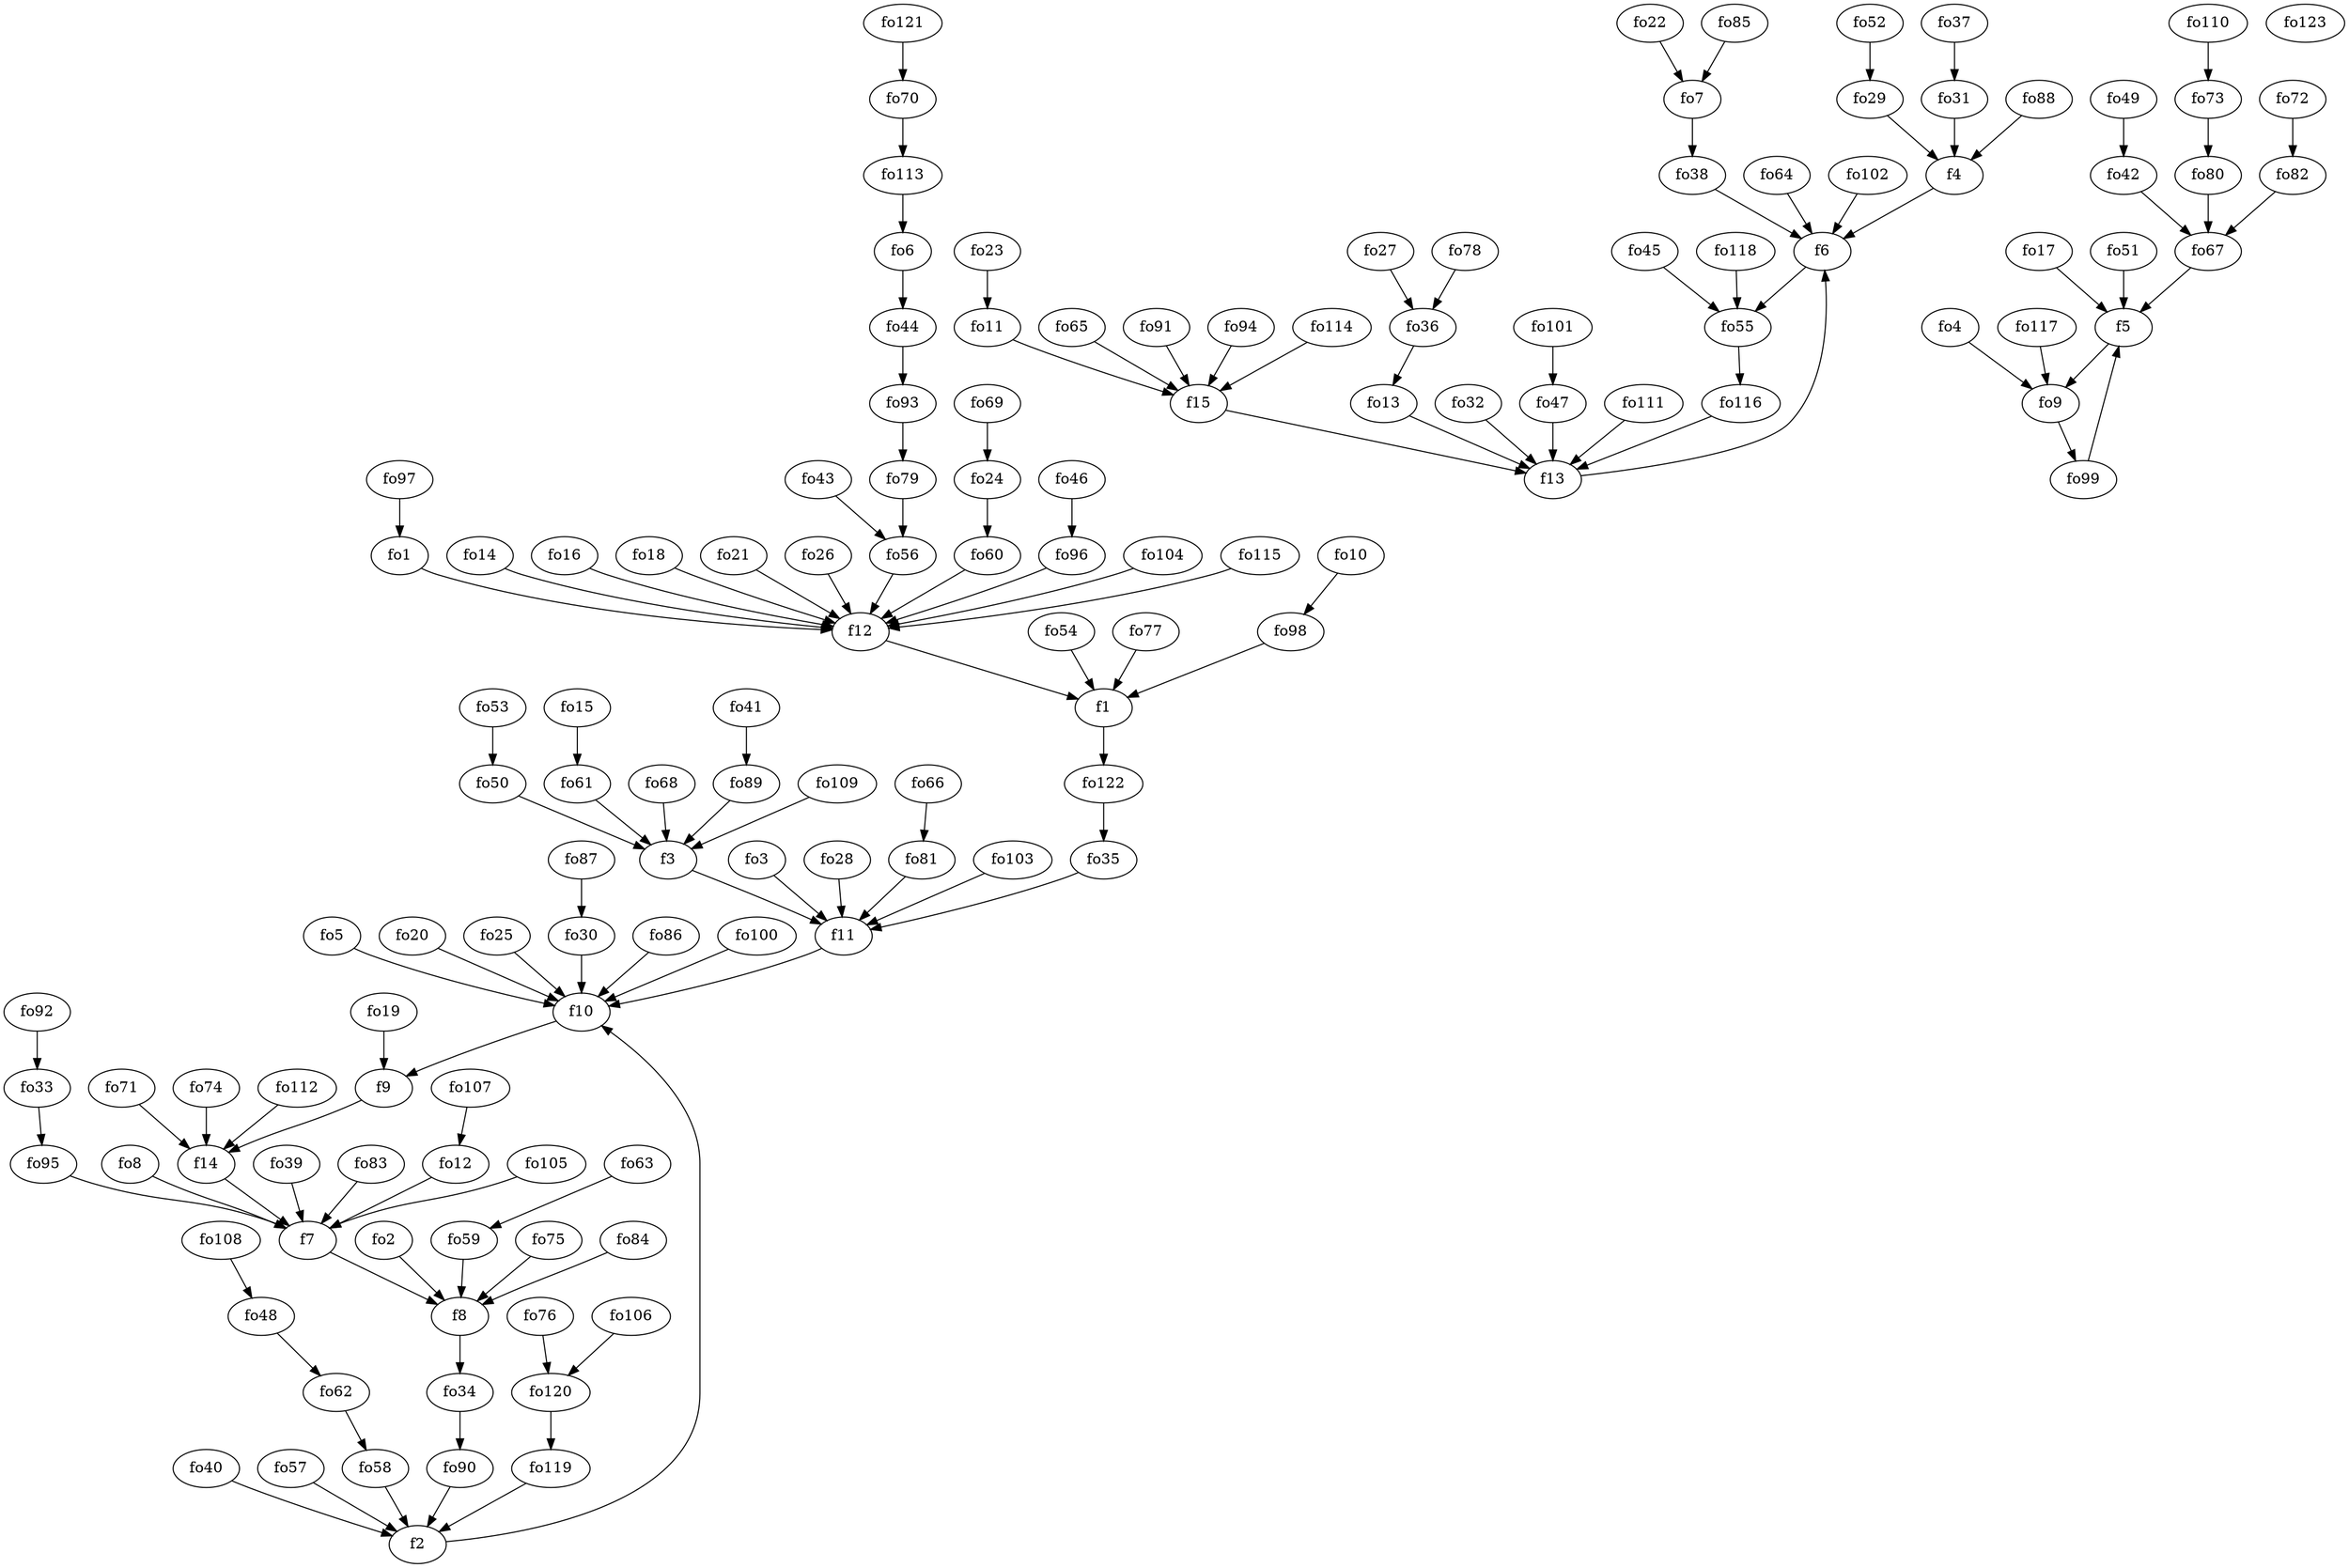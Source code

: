 strict digraph  {
f1;
f2;
f3;
f4;
f5;
f6;
f7;
f8;
f9;
f10;
f11;
f12;
f13;
f14;
f15;
fo1;
fo2;
fo3;
fo4;
fo5;
fo6;
fo7;
fo8;
fo9;
fo10;
fo11;
fo12;
fo13;
fo14;
fo15;
fo16;
fo17;
fo18;
fo19;
fo20;
fo21;
fo22;
fo23;
fo24;
fo25;
fo26;
fo27;
fo28;
fo29;
fo30;
fo31;
fo32;
fo33;
fo34;
fo35;
fo36;
fo37;
fo38;
fo39;
fo40;
fo41;
fo42;
fo43;
fo44;
fo45;
fo46;
fo47;
fo48;
fo49;
fo50;
fo51;
fo52;
fo53;
fo54;
fo55;
fo56;
fo57;
fo58;
fo59;
fo60;
fo61;
fo62;
fo63;
fo64;
fo65;
fo66;
fo67;
fo68;
fo69;
fo70;
fo71;
fo72;
fo73;
fo74;
fo75;
fo76;
fo77;
fo78;
fo79;
fo80;
fo81;
fo82;
fo83;
fo84;
fo85;
fo86;
fo87;
fo88;
fo89;
fo90;
fo91;
fo92;
fo93;
fo94;
fo95;
fo96;
fo97;
fo98;
fo99;
fo100;
fo101;
fo102;
fo103;
fo104;
fo105;
fo106;
fo107;
fo108;
fo109;
fo110;
fo111;
fo112;
fo113;
fo114;
fo115;
fo116;
fo117;
fo118;
fo119;
fo120;
fo121;
fo122;
fo123;
f1 -> fo122  [weight=2];
f2 -> f10  [weight=2];
f3 -> f11  [weight=2];
f4 -> f6  [weight=2];
f5 -> fo9  [weight=2];
f6 -> fo55  [weight=2];
f7 -> f8  [weight=2];
f8 -> fo34  [weight=2];
f9 -> f14  [weight=2];
f10 -> f9  [weight=2];
f11 -> f10  [weight=2];
f12 -> f1  [weight=2];
f13 -> f6  [weight=2];
f14 -> f7  [weight=2];
f15 -> f13  [weight=2];
fo1 -> f12  [weight=2];
fo2 -> f8  [weight=2];
fo3 -> f11  [weight=2];
fo4 -> fo9  [weight=2];
fo5 -> f10  [weight=2];
fo6 -> fo44  [weight=2];
fo7 -> fo38  [weight=2];
fo8 -> f7  [weight=2];
fo9 -> fo99  [weight=2];
fo10 -> fo98  [weight=2];
fo11 -> f15  [weight=2];
fo12 -> f7  [weight=2];
fo13 -> f13  [weight=2];
fo14 -> f12  [weight=2];
fo15 -> fo61  [weight=2];
fo16 -> f12  [weight=2];
fo17 -> f5  [weight=2];
fo18 -> f12  [weight=2];
fo19 -> f9  [weight=2];
fo20 -> f10  [weight=2];
fo21 -> f12  [weight=2];
fo22 -> fo7  [weight=2];
fo23 -> fo11  [weight=2];
fo24 -> fo60  [weight=2];
fo25 -> f10  [weight=2];
fo26 -> f12  [weight=2];
fo27 -> fo36  [weight=2];
fo28 -> f11  [weight=2];
fo29 -> f4  [weight=2];
fo30 -> f10  [weight=2];
fo31 -> f4  [weight=2];
fo32 -> f13  [weight=2];
fo33 -> fo95  [weight=2];
fo34 -> fo90  [weight=2];
fo35 -> f11  [weight=2];
fo36 -> fo13  [weight=2];
fo37 -> fo31  [weight=2];
fo38 -> f6  [weight=2];
fo39 -> f7  [weight=2];
fo40 -> f2  [weight=2];
fo41 -> fo89  [weight=2];
fo42 -> fo67  [weight=2];
fo43 -> fo56  [weight=2];
fo44 -> fo93  [weight=2];
fo45 -> fo55  [weight=2];
fo46 -> fo96  [weight=2];
fo47 -> f13  [weight=2];
fo48 -> fo62  [weight=2];
fo49 -> fo42  [weight=2];
fo50 -> f3  [weight=2];
fo51 -> f5  [weight=2];
fo52 -> fo29  [weight=2];
fo53 -> fo50  [weight=2];
fo54 -> f1  [weight=2];
fo55 -> fo116  [weight=2];
fo56 -> f12  [weight=2];
fo57 -> f2  [weight=2];
fo58 -> f2  [weight=2];
fo59 -> f8  [weight=2];
fo60 -> f12  [weight=2];
fo61 -> f3  [weight=2];
fo62 -> fo58  [weight=2];
fo63 -> fo59  [weight=2];
fo64 -> f6  [weight=2];
fo65 -> f15  [weight=2];
fo66 -> fo81  [weight=2];
fo67 -> f5  [weight=2];
fo68 -> f3  [weight=2];
fo69 -> fo24  [weight=2];
fo70 -> fo113  [weight=2];
fo71 -> f14  [weight=2];
fo72 -> fo82  [weight=2];
fo73 -> fo80  [weight=2];
fo74 -> f14  [weight=2];
fo75 -> f8  [weight=2];
fo76 -> fo120  [weight=2];
fo77 -> f1  [weight=2];
fo78 -> fo36  [weight=2];
fo79 -> fo56  [weight=2];
fo80 -> fo67  [weight=2];
fo81 -> f11  [weight=2];
fo82 -> fo67  [weight=2];
fo83 -> f7  [weight=2];
fo84 -> f8  [weight=2];
fo85 -> fo7  [weight=2];
fo86 -> f10  [weight=2];
fo87 -> fo30  [weight=2];
fo88 -> f4  [weight=2];
fo89 -> f3  [weight=2];
fo90 -> f2  [weight=2];
fo91 -> f15  [weight=2];
fo92 -> fo33  [weight=2];
fo93 -> fo79  [weight=2];
fo94 -> f15  [weight=2];
fo95 -> f7  [weight=2];
fo96 -> f12  [weight=2];
fo97 -> fo1  [weight=2];
fo98 -> f1  [weight=2];
fo99 -> f5  [weight=2];
fo100 -> f10  [weight=2];
fo101 -> fo47  [weight=2];
fo102 -> f6  [weight=2];
fo103 -> f11  [weight=2];
fo104 -> f12  [weight=2];
fo105 -> f7  [weight=2];
fo106 -> fo120  [weight=2];
fo107 -> fo12  [weight=2];
fo108 -> fo48  [weight=2];
fo109 -> f3  [weight=2];
fo110 -> fo73  [weight=2];
fo111 -> f13  [weight=2];
fo112 -> f14  [weight=2];
fo113 -> fo6  [weight=2];
fo114 -> f15  [weight=2];
fo115 -> f12  [weight=2];
fo116 -> f13  [weight=2];
fo117 -> fo9  [weight=2];
fo118 -> fo55  [weight=2];
fo119 -> f2  [weight=2];
fo120 -> fo119  [weight=2];
fo121 -> fo70  [weight=2];
fo122 -> fo35  [weight=2];
}
